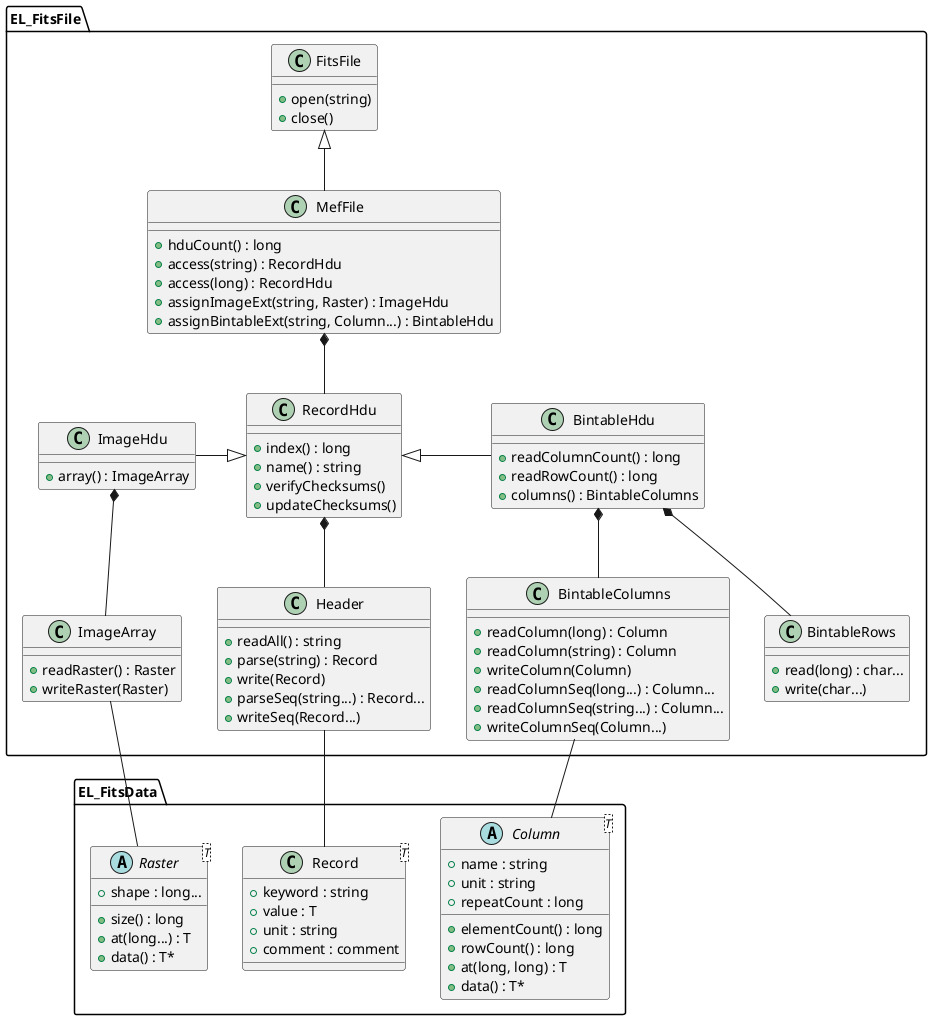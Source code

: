 @startuml
package EL_FitsData {

class Record<T> {
+ keyword : string
+ value : T
+ unit : string
+ comment : comment
}

abstract class Raster<T> {
+ shape : long...
+ size() : long
+ at(long...) : T
+ data() : T*
}

abstract class Column<T> {
+ name : string
+ unit : string
+ repeatCount : long
+ elementCount() : long
+ rowCount() : long
+ at(long, long) : T
+ data() : T*
}

}

package EL_FitsFile {

class FitsFile {
+ open(string)
+ close()
}

class MefFile {
+ hduCount() : long
+ access(string) : RecordHdu
+ access(long) : RecordHdu
+ assignImageExt(string, Raster) : ImageHdu
+ assignBintableExt(string, Column...) : BintableHdu
}

class RecordHdu {
+ index() : long
+ name() : string
+ verifyChecksums()
+ updateChecksums()
}

class ImageHdu {
+ array() : ImageArray
}

class BintableHdu {
+ readColumnCount() : long
+ readRowCount() : long
+ columns() : BintableColumns
}

class Header {
+ readAll() : string
+ parse(string) : Record
+ write(Record)
+ parseSeq(string...) : Record...
+ writeSeq(Record...)
}

class ImageArray {
+ readRaster() : Raster
+ writeRaster(Raster)
}

class BintableColumns {
+ readColumn(long) : Column
+ readColumn(string) : Column
+ writeColumn(Column)
+ readColumnSeq(long...) : Column...
+ readColumnSeq(string...) : Column...
+ writeColumnSeq(Column...)
}

class BintableRows {
+ read(long) : char...
+ write(char...)
}

}

FitsFile <|-- MefFile
ImageHdu -|> RecordHdu
RecordHdu <|- BintableHdu
RecordHdu *-- Header
ImageHdu *-- ImageArray
BintableHdu *-- BintableColumns
BintableHdu *-- BintableRows
MefFile *-- RecordHdu
Header -- Record
ImageArray -- Raster
BintableColumns -- Column
@enduml